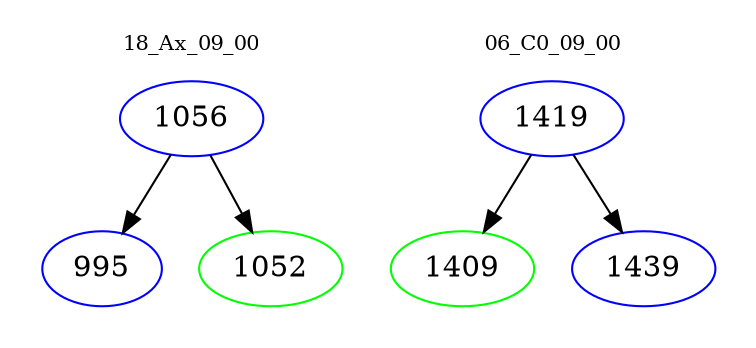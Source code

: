 digraph{
subgraph cluster_0 {
color = white
label = "18_Ax_09_00";
fontsize=10;
T0_1056 [label="1056", color="blue"]
T0_1056 -> T0_995 [color="black"]
T0_995 [label="995", color="blue"]
T0_1056 -> T0_1052 [color="black"]
T0_1052 [label="1052", color="green"]
}
subgraph cluster_1 {
color = white
label = "06_C0_09_00";
fontsize=10;
T1_1419 [label="1419", color="blue"]
T1_1419 -> T1_1409 [color="black"]
T1_1409 [label="1409", color="green"]
T1_1419 -> T1_1439 [color="black"]
T1_1439 [label="1439", color="blue"]
}
}
